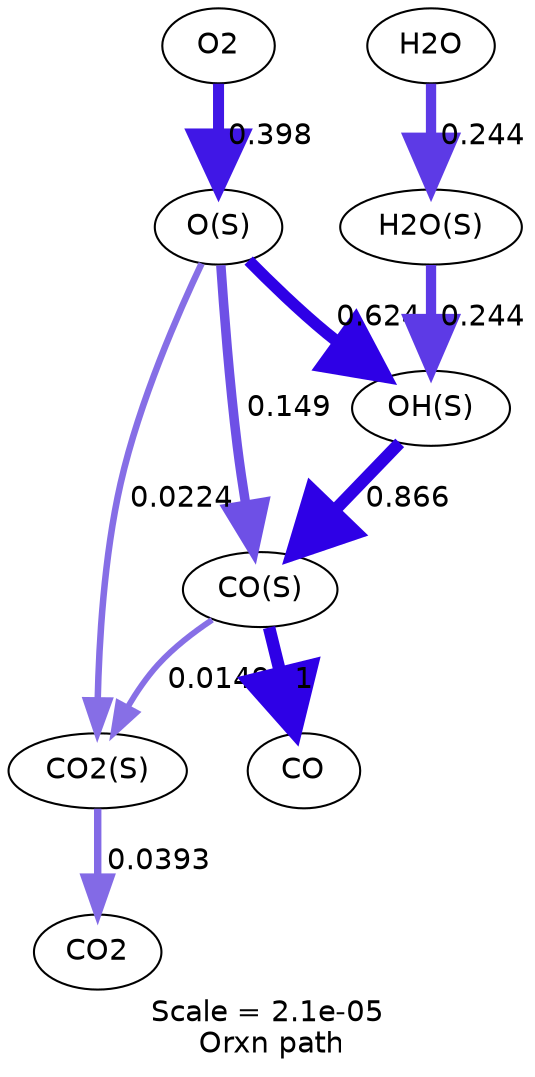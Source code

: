 digraph reaction_paths {
center=1;
s4 -> s10[fontname="Helvetica", style="setlinewidth(5.3)", arrowsize=2.65, color="0.7, 0.898, 0.9"
, label=" 0.398"];
s10 -> s11[fontname="Helvetica", style="setlinewidth(4.56)", arrowsize=2.28, color="0.7, 0.649, 0.9"
, label=" 0.149"];
s10 -> s12[fontname="Helvetica", style="setlinewidth(3.13)", arrowsize=1.57, color="0.7, 0.522, 0.9"
, label=" 0.0224"];
s10 -> s14[fontname="Helvetica", style="setlinewidth(5.64)", arrowsize=2.82, color="0.7, 1.12, 0.9"
, label=" 0.624"];
s11 -> s8[fontname="Helvetica", style="setlinewidth(6)", arrowsize=3, color="0.7, 1.5, 0.9"
, label=" 1"];
s11 -> s12[fontname="Helvetica", style="setlinewidth(2.83)", arrowsize=1.41, color="0.7, 0.515, 0.9"
, label=" 0.0149"];
s14 -> s11[fontname="Helvetica", style="setlinewidth(5.89)", arrowsize=2.95, color="0.7, 1.37, 0.9"
, label=" 0.866"];
s12 -> s5[fontname="Helvetica", style="setlinewidth(3.56)", arrowsize=1.78, color="0.7, 0.539, 0.9"
, label=" 0.0393"];
s15 -> s14[fontname="Helvetica", style="setlinewidth(4.93)", arrowsize=2.47, color="0.7, 0.744, 0.9"
, label=" 0.244"];
s6 -> s15[fontname="Helvetica", style="setlinewidth(4.94)", arrowsize=2.47, color="0.7, 0.744, 0.9"
, label=" 0.244"];
s4 [ fontname="Helvetica", label="O2"];
s5 [ fontname="Helvetica", label="CO2"];
s6 [ fontname="Helvetica", label="H2O"];
s8 [ fontname="Helvetica", label="CO"];
s10 [ fontname="Helvetica", label="O(S)"];
s11 [ fontname="Helvetica", label="CO(S)"];
s12 [ fontname="Helvetica", label="CO2(S)"];
s14 [ fontname="Helvetica", label="OH(S)"];
s15 [ fontname="Helvetica", label="H2O(S)"];
 label = "Scale = 2.1e-05\l Orxn path";
 fontname = "Helvetica";
}
